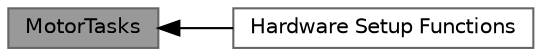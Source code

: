 digraph "MotorTasks"
{
 // LATEX_PDF_SIZE
  bgcolor="transparent";
  edge [fontname=Helvetica,fontsize=10,labelfontname=Helvetica,labelfontsize=10];
  node [fontname=Helvetica,fontsize=10,shape=box,height=0.2,width=0.4];
  rankdir=LR;
  Node2 [id="Node000002",label="Hardware Setup Functions",height=0.2,width=0.4,color="grey40", fillcolor="white", style="filled",URL="$group__motorHardwareSetup.html",tooltip=" "];
  Node1 [id="Node000001",label="MotorTasks",height=0.2,width=0.4,color="gray40", fillcolor="grey60", style="filled", fontcolor="black",tooltip=" "];
  Node1->Node2 [shape=plaintext, dir="back", style="solid"];
}
